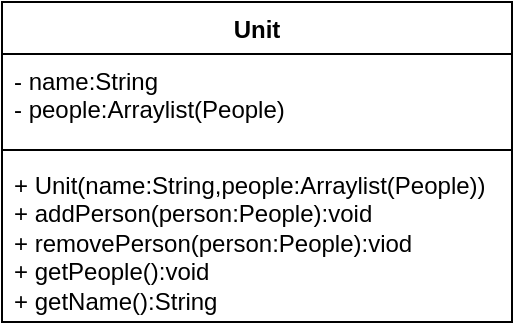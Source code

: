 <mxfile version="21.1.5" type="device">
  <diagram name="Page-1" id="4t6cEolPa43OtKdv2_k3">
    <mxGraphModel dx="724" dy="366" grid="1" gridSize="10" guides="1" tooltips="1" connect="1" arrows="1" fold="1" page="1" pageScale="1" pageWidth="850" pageHeight="1100" math="0" shadow="0">
      <root>
        <mxCell id="0" />
        <mxCell id="1" parent="0" />
        <mxCell id="dbGLPa5XY7f04S50ibSP-1" value="Unit" style="swimlane;fontStyle=1;align=center;verticalAlign=top;childLayout=stackLayout;horizontal=1;startSize=26;horizontalStack=0;resizeParent=1;resizeParentMax=0;resizeLast=0;collapsible=1;marginBottom=0;whiteSpace=wrap;html=1;" vertex="1" parent="1">
          <mxGeometry x="425" y="30" width="255" height="160" as="geometry" />
        </mxCell>
        <mxCell id="dbGLPa5XY7f04S50ibSP-2" value="- name:String&lt;br&gt;- people:Arraylist(People)" style="text;strokeColor=none;fillColor=none;align=left;verticalAlign=top;spacingLeft=4;spacingRight=4;overflow=hidden;rotatable=0;points=[[0,0.5],[1,0.5]];portConstraint=eastwest;whiteSpace=wrap;html=1;" vertex="1" parent="dbGLPa5XY7f04S50ibSP-1">
          <mxGeometry y="26" width="255" height="44" as="geometry" />
        </mxCell>
        <mxCell id="dbGLPa5XY7f04S50ibSP-3" value="" style="line;strokeWidth=1;fillColor=none;align=left;verticalAlign=middle;spacingTop=-1;spacingLeft=3;spacingRight=3;rotatable=0;labelPosition=right;points=[];portConstraint=eastwest;strokeColor=inherit;" vertex="1" parent="dbGLPa5XY7f04S50ibSP-1">
          <mxGeometry y="70" width="255" height="8" as="geometry" />
        </mxCell>
        <mxCell id="dbGLPa5XY7f04S50ibSP-4" value="+ Unit(name:String,people:Arraylist(People))&lt;br&gt;+ addPerson(person:People):void&lt;br&gt;+ removePerson(person:People):viod&lt;br&gt;+ getPeople():void&lt;br&gt;+ getName():String" style="text;strokeColor=none;fillColor=none;align=left;verticalAlign=top;spacingLeft=4;spacingRight=4;overflow=hidden;rotatable=0;points=[[0,0.5],[1,0.5]];portConstraint=eastwest;whiteSpace=wrap;html=1;" vertex="1" parent="dbGLPa5XY7f04S50ibSP-1">
          <mxGeometry y="78" width="255" height="82" as="geometry" />
        </mxCell>
      </root>
    </mxGraphModel>
  </diagram>
</mxfile>
